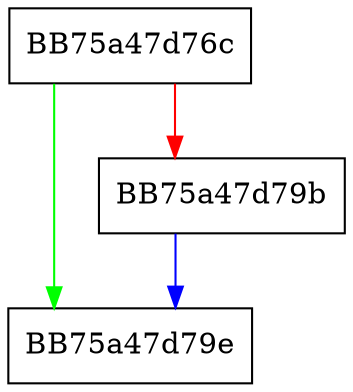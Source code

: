 digraph copy {
  node [shape="box"];
  graph [splines=ortho];
  BB75a47d76c -> BB75a47d79e [color="green"];
  BB75a47d76c -> BB75a47d79b [color="red"];
  BB75a47d79b -> BB75a47d79e [color="blue"];
}